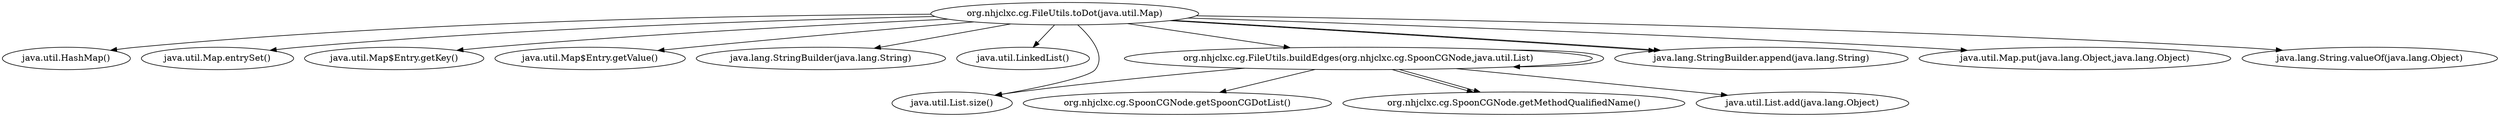 digraph "org.nhjclxc.cg.FileUtils.toDot(java.util.Map)" {
"org.nhjclxc.cg.FileUtils.toDot(java.util.Map)" -> "java.util.HashMap()";

"org.nhjclxc.cg.FileUtils.toDot(java.util.Map)" -> "java.util.Map.entrySet()";

"org.nhjclxc.cg.FileUtils.toDot(java.util.Map)" -> "java.util.Map$Entry.getKey()";

"org.nhjclxc.cg.FileUtils.toDot(java.util.Map)" -> "java.util.Map$Entry.getValue()";

"org.nhjclxc.cg.FileUtils.toDot(java.util.Map)" -> "java.lang.StringBuilder(java.lang.String)";

"org.nhjclxc.cg.FileUtils.toDot(java.util.Map)" -> "java.util.LinkedList()";

"org.nhjclxc.cg.FileUtils.buildEdges(org.nhjclxc.cg.SpoonCGNode,java.util.List)" -> "org.nhjclxc.cg.SpoonCGNode.getSpoonCGDotList()";

"org.nhjclxc.cg.FileUtils.buildEdges(org.nhjclxc.cg.SpoonCGNode,java.util.List)" -> "java.util.List.size()";

"org.nhjclxc.cg.FileUtils.buildEdges(org.nhjclxc.cg.SpoonCGNode,java.util.List)" -> "org.nhjclxc.cg.SpoonCGNode.getMethodQualifiedName()";

"org.nhjclxc.cg.FileUtils.buildEdges(org.nhjclxc.cg.SpoonCGNode,java.util.List)" -> "org.nhjclxc.cg.SpoonCGNode.getMethodQualifiedName()";

"org.nhjclxc.cg.FileUtils.buildEdges(org.nhjclxc.cg.SpoonCGNode,java.util.List)" -> "org.nhjclxc.cg.FileUtils.buildEdges(org.nhjclxc.cg.SpoonCGNode,java.util.List)";

"org.nhjclxc.cg.FileUtils.buildEdges(org.nhjclxc.cg.SpoonCGNode,java.util.List)" -> "java.util.List.add(java.lang.Object)";

"org.nhjclxc.cg.FileUtils.toDot(java.util.Map)" -> "org.nhjclxc.cg.FileUtils.buildEdges(org.nhjclxc.cg.SpoonCGNode,java.util.List)";

"org.nhjclxc.cg.FileUtils.toDot(java.util.Map)" -> "java.util.List.size()";

"org.nhjclxc.cg.FileUtils.toDot(java.util.Map)" -> "java.lang.StringBuilder.append(java.lang.String)";

"org.nhjclxc.cg.FileUtils.toDot(java.util.Map)" -> "java.lang.StringBuilder.append(java.lang.String)";

"org.nhjclxc.cg.FileUtils.toDot(java.util.Map)" -> "java.util.Map.put(java.lang.Object,java.lang.Object)";

"org.nhjclxc.cg.FileUtils.toDot(java.util.Map)" -> "java.lang.String.valueOf(java.lang.Object)";

}